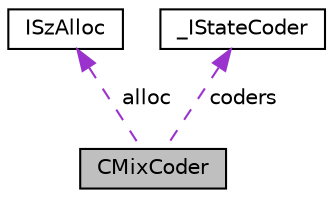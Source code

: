 digraph "CMixCoder"
{
 // LATEX_PDF_SIZE
  edge [fontname="Helvetica",fontsize="10",labelfontname="Helvetica",labelfontsize="10"];
  node [fontname="Helvetica",fontsize="10",shape=record];
  Node1 [label="CMixCoder",height=0.2,width=0.4,color="black", fillcolor="grey75", style="filled", fontcolor="black",tooltip=" "];
  Node2 -> Node1 [dir="back",color="darkorchid3",fontsize="10",style="dashed",label=" alloc" ];
  Node2 [label="ISzAlloc",height=0.2,width=0.4,color="black", fillcolor="white", style="filled",URL="$struct_i_sz_alloc.html",tooltip=" "];
  Node3 -> Node1 [dir="back",color="darkorchid3",fontsize="10",style="dashed",label=" coders" ];
  Node3 [label="_IStateCoder",height=0.2,width=0.4,color="black", fillcolor="white", style="filled",URL="$struct___i_state_coder.html",tooltip=" "];
}
